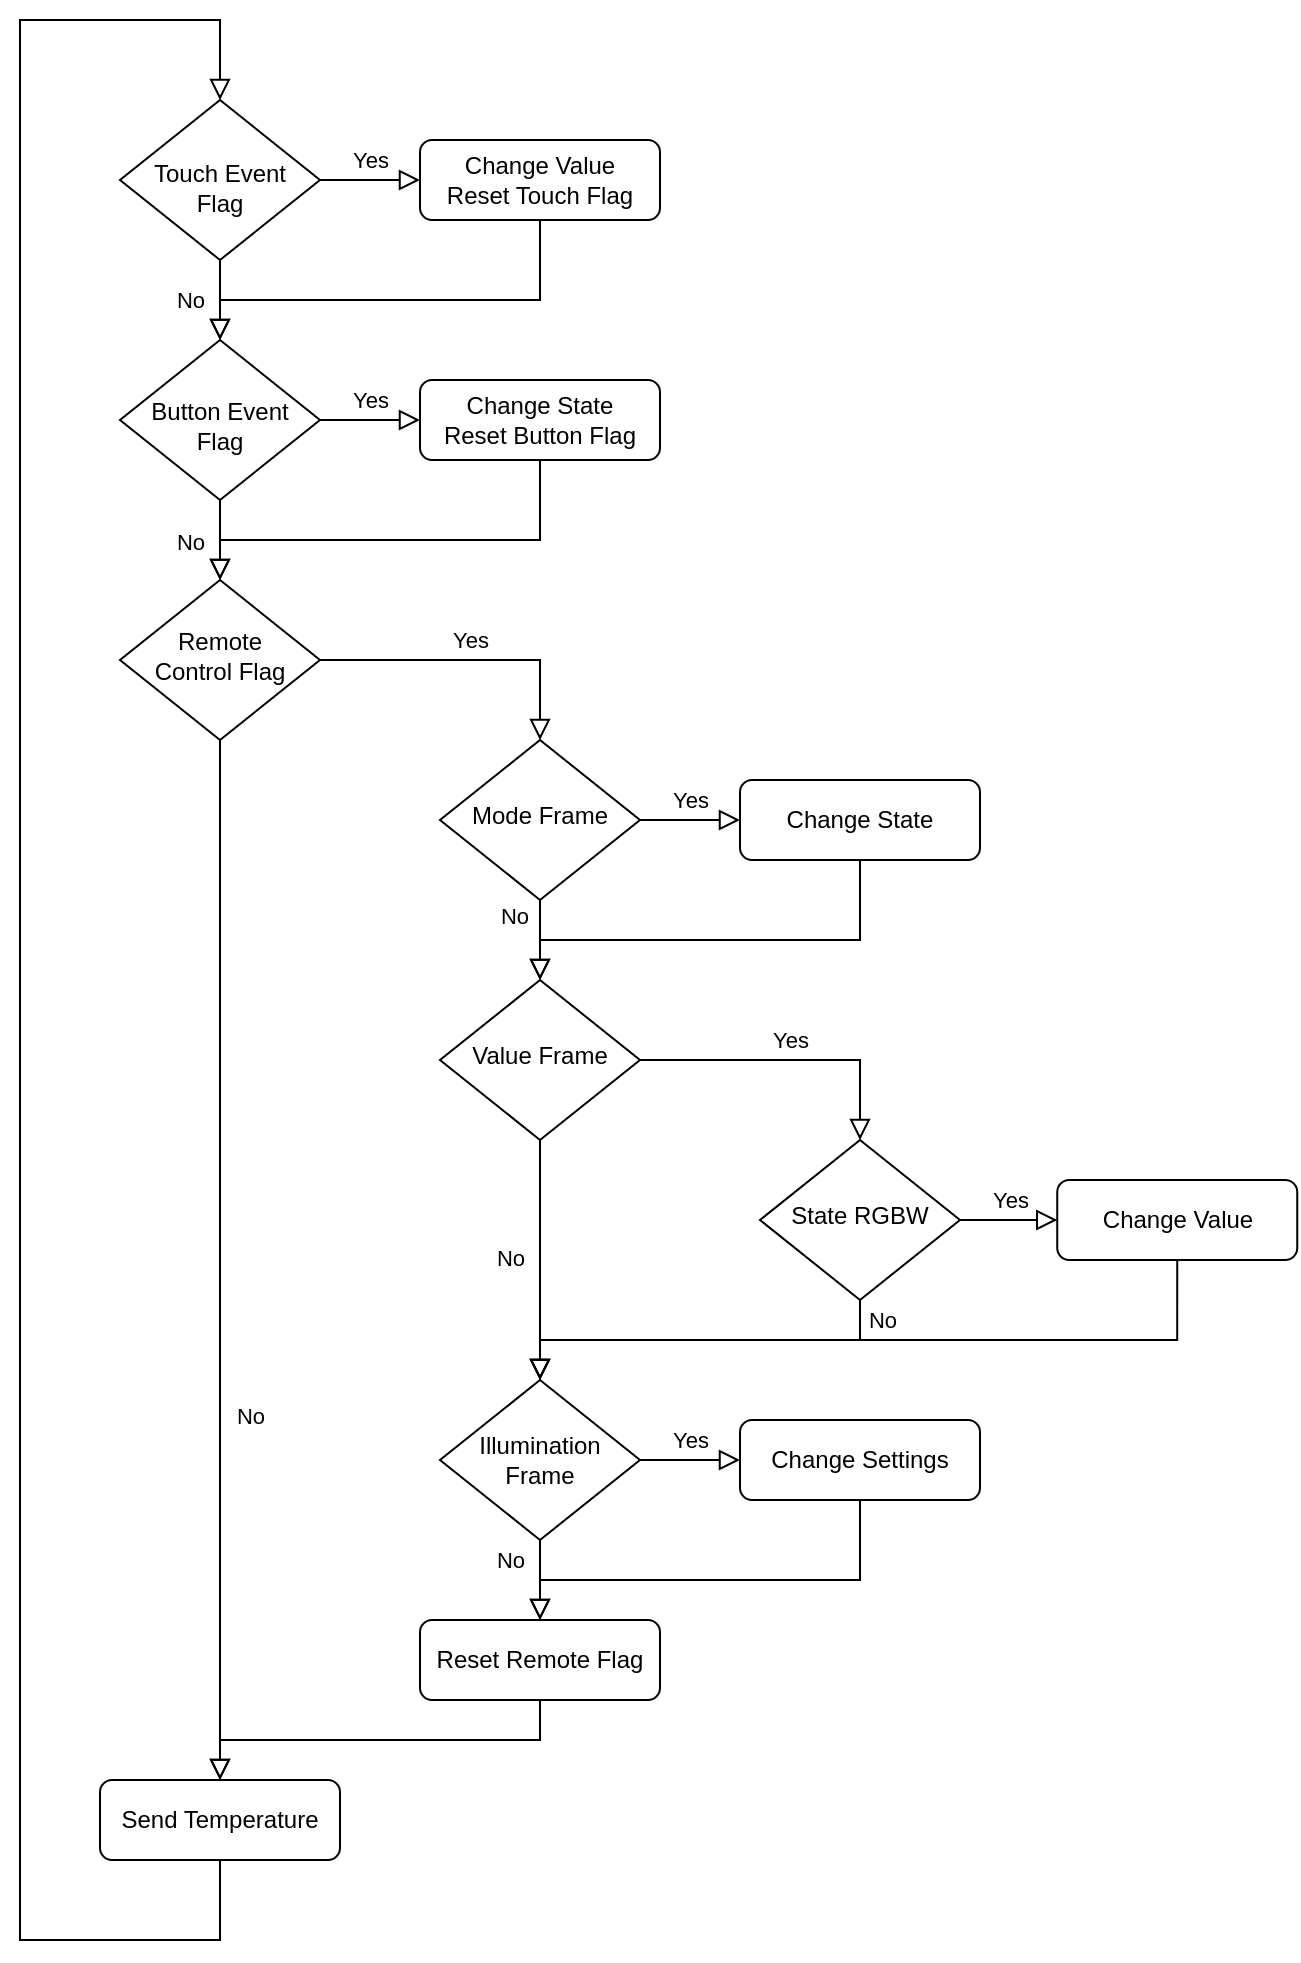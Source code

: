 <mxfile version="12.6.5" type="device"><diagram id="C5RBs43oDa-KdzZeNtuy" name="Page-1"><mxGraphModel dx="1089" dy="810" grid="1" gridSize="10" guides="1" tooltips="1" connect="1" arrows="1" fold="1" page="1" pageScale="1" pageWidth="827" pageHeight="1169" math="0" shadow="0"><root><mxCell id="WIyWlLk6GJQsqaUBKTNV-0"/><mxCell id="WIyWlLk6GJQsqaUBKTNV-1" parent="WIyWlLk6GJQsqaUBKTNV-0"/><mxCell id="WIyWlLk6GJQsqaUBKTNV-4" value="No" style="rounded=0;html=1;jettySize=auto;orthogonalLoop=1;fontSize=11;endArrow=block;endFill=0;endSize=8;strokeWidth=1;shadow=0;labelBackgroundColor=none;edgeStyle=orthogonalEdgeStyle;spacingLeft=-30;" parent="WIyWlLk6GJQsqaUBKTNV-1" source="WIyWlLk6GJQsqaUBKTNV-6" target="WIyWlLk6GJQsqaUBKTNV-10" edge="1"><mxGeometry relative="1" as="geometry"><mxPoint as="offset"/></mxGeometry></mxCell><mxCell id="WIyWlLk6GJQsqaUBKTNV-5" value="Yes" style="edgeStyle=orthogonalEdgeStyle;rounded=0;html=1;jettySize=auto;orthogonalLoop=1;fontSize=11;endArrow=block;endFill=0;endSize=8;strokeWidth=1;shadow=0;labelBackgroundColor=none;" parent="WIyWlLk6GJQsqaUBKTNV-1" source="WIyWlLk6GJQsqaUBKTNV-6" target="WIyWlLk6GJQsqaUBKTNV-7" edge="1"><mxGeometry y="10" relative="1" as="geometry"><mxPoint as="offset"/></mxGeometry></mxCell><mxCell id="WIyWlLk6GJQsqaUBKTNV-6" value="Touch Event Flag" style="rhombus;whiteSpace=wrap;html=1;shadow=0;fontFamily=Helvetica;fontSize=12;align=center;strokeWidth=1;spacing=6;spacingTop=8;" parent="WIyWlLk6GJQsqaUBKTNV-1" vertex="1"><mxGeometry x="170" y="160" width="100" height="80" as="geometry"/></mxCell><mxCell id="WIyWlLk6GJQsqaUBKTNV-7" value="Change Value&lt;br&gt;Reset Touch Flag" style="rounded=1;whiteSpace=wrap;html=1;fontSize=12;glass=0;strokeWidth=1;shadow=0;" parent="WIyWlLk6GJQsqaUBKTNV-1" vertex="1"><mxGeometry x="320" y="180" width="120" height="40" as="geometry"/></mxCell><mxCell id="WIyWlLk6GJQsqaUBKTNV-8" value="No" style="rounded=0;html=1;jettySize=auto;orthogonalLoop=1;fontSize=11;endArrow=block;endFill=0;endSize=8;strokeWidth=1;shadow=0;labelBackgroundColor=none;edgeStyle=orthogonalEdgeStyle;verticalAlign=bottom;entryX=0.5;entryY=0;entryDx=0;entryDy=0;spacingLeft=-30;" parent="WIyWlLk6GJQsqaUBKTNV-1" source="WIyWlLk6GJQsqaUBKTNV-10" target="XubqJPpi6QHe-uKFDTJk-0" edge="1"><mxGeometry x="0.5" relative="1" as="geometry"><mxPoint as="offset"/><mxPoint x="220" y="430" as="targetPoint"/></mxGeometry></mxCell><mxCell id="WIyWlLk6GJQsqaUBKTNV-9" value="Yes" style="edgeStyle=orthogonalEdgeStyle;rounded=0;html=1;jettySize=auto;orthogonalLoop=1;fontSize=11;endArrow=block;endFill=0;endSize=8;strokeWidth=1;shadow=0;labelBackgroundColor=none;" parent="WIyWlLk6GJQsqaUBKTNV-1" source="WIyWlLk6GJQsqaUBKTNV-10" target="WIyWlLk6GJQsqaUBKTNV-12" edge="1"><mxGeometry y="10" relative="1" as="geometry"><mxPoint as="offset"/></mxGeometry></mxCell><mxCell id="WIyWlLk6GJQsqaUBKTNV-10" value="Button Event Flag" style="rhombus;whiteSpace=wrap;html=1;shadow=0;fontFamily=Helvetica;fontSize=12;align=center;strokeWidth=1;spacing=6;spacingTop=5;verticalAlign=middle;" parent="WIyWlLk6GJQsqaUBKTNV-1" vertex="1"><mxGeometry x="170" y="280" width="100" height="80" as="geometry"/></mxCell><mxCell id="WIyWlLk6GJQsqaUBKTNV-12" value="Change State&lt;br&gt;Reset Button Flag" style="rounded=1;whiteSpace=wrap;html=1;fontSize=12;glass=0;strokeWidth=1;shadow=0;" parent="WIyWlLk6GJQsqaUBKTNV-1" vertex="1"><mxGeometry x="320" y="300" width="120" height="40" as="geometry"/></mxCell><mxCell id="XubqJPpi6QHe-uKFDTJk-0" value="Remote &lt;br&gt;Control Flag" style="rhombus;whiteSpace=wrap;html=1;shadow=0;fontFamily=Helvetica;fontSize=12;align=center;strokeWidth=1;spacing=6;spacingTop=-4;" parent="WIyWlLk6GJQsqaUBKTNV-1" vertex="1"><mxGeometry x="170" y="400" width="100" height="80" as="geometry"/></mxCell><mxCell id="XubqJPpi6QHe-uKFDTJk-1" value="Yes" style="edgeStyle=orthogonalEdgeStyle;rounded=0;html=1;jettySize=auto;orthogonalLoop=1;fontSize=11;endArrow=block;endFill=0;endSize=8;strokeWidth=1;shadow=0;labelBackgroundColor=none;exitX=1;exitY=0.5;exitDx=0;exitDy=0;entryX=0.5;entryY=0;entryDx=0;entryDy=0;" parent="WIyWlLk6GJQsqaUBKTNV-1" source="XubqJPpi6QHe-uKFDTJk-0" target="XubqJPpi6QHe-uKFDTJk-6" edge="1"><mxGeometry y="10" relative="1" as="geometry"><mxPoint as="offset"/><mxPoint x="280" y="330" as="sourcePoint"/><mxPoint x="320" y="440" as="targetPoint"/></mxGeometry></mxCell><mxCell id="XubqJPpi6QHe-uKFDTJk-3" value="No" style="rounded=0;html=1;jettySize=auto;orthogonalLoop=1;fontSize=11;endArrow=block;endFill=0;endSize=8;strokeWidth=1;shadow=0;labelBackgroundColor=none;edgeStyle=orthogonalEdgeStyle;verticalAlign=bottom;exitX=0.5;exitY=1;exitDx=0;exitDy=0;entryX=0.5;entryY=0;entryDx=0;entryDy=0;entryPerimeter=0;spacingLeft=-10;" parent="WIyWlLk6GJQsqaUBKTNV-1" source="XubqJPpi6QHe-uKFDTJk-0" target="XubqJPpi6QHe-uKFDTJk-4" edge="1"><mxGeometry x="0.333" y="20" relative="1" as="geometry"><mxPoint as="offset"/><mxPoint x="230" y="370" as="sourcePoint"/><mxPoint x="220" y="520" as="targetPoint"/></mxGeometry></mxCell><mxCell id="XubqJPpi6QHe-uKFDTJk-4" value="Send Temperature" style="rounded=1;whiteSpace=wrap;html=1;fontSize=12;glass=0;strokeWidth=1;shadow=0;" parent="WIyWlLk6GJQsqaUBKTNV-1" vertex="1"><mxGeometry x="160" y="1000" width="120" height="40" as="geometry"/></mxCell><mxCell id="XubqJPpi6QHe-uKFDTJk-5" value="" style="rounded=0;html=1;jettySize=auto;orthogonalLoop=1;fontSize=11;endArrow=block;endFill=0;endSize=8;strokeWidth=1;shadow=0;labelBackgroundColor=none;edgeStyle=orthogonalEdgeStyle;verticalAlign=bottom;exitX=0.5;exitY=1;exitDx=0;exitDy=0;entryX=0.5;entryY=0;entryDx=0;entryDy=0;" parent="WIyWlLk6GJQsqaUBKTNV-1" source="XubqJPpi6QHe-uKFDTJk-4" target="WIyWlLk6GJQsqaUBKTNV-6" edge="1"><mxGeometry x="0.333" y="20" relative="1" as="geometry"><mxPoint as="offset"/><mxPoint x="230" y="490" as="sourcePoint"/><mxPoint x="110" y="270" as="targetPoint"/><Array as="points"><mxPoint x="220" y="1080"/><mxPoint x="120" y="1080"/><mxPoint x="120" y="120"/><mxPoint x="220" y="120"/></Array></mxGeometry></mxCell><mxCell id="XubqJPpi6QHe-uKFDTJk-6" value="Mode Frame" style="rhombus;whiteSpace=wrap;html=1;shadow=0;fontFamily=Helvetica;fontSize=12;align=center;strokeWidth=1;spacing=6;spacingTop=-4;" parent="WIyWlLk6GJQsqaUBKTNV-1" vertex="1"><mxGeometry x="330" y="480" width="100" height="80" as="geometry"/></mxCell><mxCell id="XubqJPpi6QHe-uKFDTJk-7" value="Value Frame" style="rhombus;whiteSpace=wrap;html=1;shadow=0;fontFamily=Helvetica;fontSize=12;align=center;strokeWidth=1;spacing=6;spacingTop=-4;" parent="WIyWlLk6GJQsqaUBKTNV-1" vertex="1"><mxGeometry x="330" y="600" width="100" height="80" as="geometry"/></mxCell><mxCell id="XubqJPpi6QHe-uKFDTJk-8" value="Illumination Frame" style="rhombus;whiteSpace=wrap;html=1;shadow=0;fontFamily=Helvetica;fontSize=12;align=center;strokeWidth=1;spacing=6;spacingTop=0;" parent="WIyWlLk6GJQsqaUBKTNV-1" vertex="1"><mxGeometry x="330" y="800" width="100" height="80" as="geometry"/></mxCell><mxCell id="XubqJPpi6QHe-uKFDTJk-11" value="No" style="rounded=0;html=1;jettySize=auto;orthogonalLoop=1;fontSize=11;endArrow=block;endFill=0;endSize=8;strokeWidth=1;shadow=0;labelBackgroundColor=none;edgeStyle=orthogonalEdgeStyle;verticalAlign=bottom;exitX=0.5;exitY=1;exitDx=0;exitDy=0;entryX=0.5;entryY=0;entryDx=0;entryDy=0;spacingLeft=-67;spacing=12;" parent="WIyWlLk6GJQsqaUBKTNV-1" source="XubqJPpi6QHe-uKFDTJk-6" target="XubqJPpi6QHe-uKFDTJk-7" edge="1"><mxGeometry x="0.333" y="20" relative="1" as="geometry"><mxPoint as="offset"/><mxPoint x="230" y="490" as="sourcePoint"/><mxPoint x="230" y="530" as="targetPoint"/></mxGeometry></mxCell><mxCell id="XubqJPpi6QHe-uKFDTJk-12" value="No" style="rounded=0;html=1;jettySize=auto;orthogonalLoop=1;fontSize=11;endArrow=block;endFill=0;endSize=8;strokeWidth=1;shadow=0;labelBackgroundColor=none;edgeStyle=orthogonalEdgeStyle;verticalAlign=bottom;exitX=0.5;exitY=1;exitDx=0;exitDy=0;spacingTop=-8;spacing=14;spacingLeft=-30;entryX=0.5;entryY=0;entryDx=0;entryDy=0;" parent="WIyWlLk6GJQsqaUBKTNV-1" source="XubqJPpi6QHe-uKFDTJk-7" target="XubqJPpi6QHe-uKFDTJk-8" edge="1"><mxGeometry x="0.333" relative="1" as="geometry"><mxPoint as="offset"/><mxPoint x="378.0" y="680" as="sourcePoint"/><mxPoint x="350" y="790" as="targetPoint"/></mxGeometry></mxCell><mxCell id="XubqJPpi6QHe-uKFDTJk-13" value="Yes" style="edgeStyle=orthogonalEdgeStyle;rounded=0;html=1;jettySize=auto;orthogonalLoop=1;fontSize=11;endArrow=block;endFill=0;endSize=8;strokeWidth=1;shadow=0;labelBackgroundColor=none;exitX=1;exitY=0.5;exitDx=0;exitDy=0;entryX=0;entryY=0.5;entryDx=0;entryDy=0;" parent="WIyWlLk6GJQsqaUBKTNV-1" source="XubqJPpi6QHe-uKFDTJk-6" target="XubqJPpi6QHe-uKFDTJk-16" edge="1"><mxGeometry y="10" relative="1" as="geometry"><mxPoint as="offset"/><mxPoint x="280" y="330.0" as="sourcePoint"/><mxPoint x="480" y="520" as="targetPoint"/></mxGeometry></mxCell><mxCell id="XubqJPpi6QHe-uKFDTJk-14" value="Yes" style="edgeStyle=orthogonalEdgeStyle;rounded=0;html=1;jettySize=auto;orthogonalLoop=1;fontSize=11;endArrow=block;endFill=0;endSize=8;strokeWidth=1;shadow=0;labelBackgroundColor=none;exitX=1;exitY=0.5;exitDx=0;exitDy=0;entryX=0.5;entryY=0;entryDx=0;entryDy=0;" parent="WIyWlLk6GJQsqaUBKTNV-1" source="XubqJPpi6QHe-uKFDTJk-7" target="XubqJPpi6QHe-uKFDTJk-18" edge="1"><mxGeometry y="10" relative="1" as="geometry"><mxPoint as="offset"/><mxPoint x="440" y="530" as="sourcePoint"/><mxPoint x="480" y="640" as="targetPoint"/></mxGeometry></mxCell><mxCell id="XubqJPpi6QHe-uKFDTJk-15" value="Yes" style="edgeStyle=orthogonalEdgeStyle;rounded=0;html=1;jettySize=auto;orthogonalLoop=1;fontSize=11;endArrow=block;endFill=0;endSize=8;strokeWidth=1;shadow=0;labelBackgroundColor=none;exitX=1;exitY=0.5;exitDx=0;exitDy=0;entryX=0;entryY=0.5;entryDx=0;entryDy=0;" parent="WIyWlLk6GJQsqaUBKTNV-1" source="XubqJPpi6QHe-uKFDTJk-8" target="XubqJPpi6QHe-uKFDTJk-23" edge="1"><mxGeometry y="10" relative="1" as="geometry"><mxPoint as="offset"/><mxPoint x="450" y="540" as="sourcePoint"/><mxPoint x="480" y="840" as="targetPoint"/></mxGeometry></mxCell><mxCell id="XubqJPpi6QHe-uKFDTJk-16" value="Change State" style="rounded=1;whiteSpace=wrap;html=1;fontSize=12;glass=0;strokeWidth=1;shadow=0;" parent="WIyWlLk6GJQsqaUBKTNV-1" vertex="1"><mxGeometry x="480" y="500" width="120" height="40" as="geometry"/></mxCell><mxCell id="XubqJPpi6QHe-uKFDTJk-18" value="State RGBW" style="rhombus;whiteSpace=wrap;html=1;shadow=0;fontFamily=Helvetica;fontSize=12;align=center;strokeWidth=1;spacing=6;spacingTop=-4;" parent="WIyWlLk6GJQsqaUBKTNV-1" vertex="1"><mxGeometry x="490" y="680" width="100" height="80" as="geometry"/></mxCell><mxCell id="XubqJPpi6QHe-uKFDTJk-19" value="No" style="rounded=0;html=1;jettySize=auto;orthogonalLoop=1;fontSize=11;endArrow=block;endFill=0;endSize=8;strokeWidth=1;shadow=0;labelBackgroundColor=none;edgeStyle=orthogonalEdgeStyle;verticalAlign=bottom;exitX=0.5;exitY=1;exitDx=0;exitDy=0;entryX=0.5;entryY=0;entryDx=0;entryDy=0;spacing=13;spacingRight=-22;spacingTop=0;" parent="WIyWlLk6GJQsqaUBKTNV-1" source="XubqJPpi6QHe-uKFDTJk-18" target="XubqJPpi6QHe-uKFDTJk-8" edge="1"><mxGeometry x="-0.8" y="-10" relative="1" as="geometry"><mxPoint y="20" as="offset"/><mxPoint x="390" y="570" as="sourcePoint"/><mxPoint x="350" y="780" as="targetPoint"/><Array as="points"><mxPoint x="540" y="780"/><mxPoint x="380" y="780"/></Array></mxGeometry></mxCell><mxCell id="XubqJPpi6QHe-uKFDTJk-20" value="Yes" style="edgeStyle=orthogonalEdgeStyle;rounded=0;html=1;jettySize=auto;orthogonalLoop=1;fontSize=11;endArrow=block;endFill=0;endSize=8;strokeWidth=1;shadow=0;labelBackgroundColor=none;exitX=1;exitY=0.5;exitDx=0;exitDy=0;entryX=0;entryY=0.5;entryDx=0;entryDy=0;" parent="WIyWlLk6GJQsqaUBKTNV-1" source="XubqJPpi6QHe-uKFDTJk-18" target="XubqJPpi6QHe-uKFDTJk-21" edge="1"><mxGeometry y="10" relative="1" as="geometry"><mxPoint as="offset"/><mxPoint x="588.62" y="720" as="sourcePoint"/><mxPoint x="638.62" y="720" as="targetPoint"/></mxGeometry></mxCell><mxCell id="XubqJPpi6QHe-uKFDTJk-21" value="Change Value" style="rounded=1;whiteSpace=wrap;html=1;fontSize=12;glass=0;strokeWidth=1;shadow=0;" parent="WIyWlLk6GJQsqaUBKTNV-1" vertex="1"><mxGeometry x="638.62" y="700" width="120" height="40" as="geometry"/></mxCell><mxCell id="XubqJPpi6QHe-uKFDTJk-22" value="" style="rounded=0;html=1;jettySize=auto;orthogonalLoop=1;fontSize=11;endArrow=block;endFill=0;endSize=8;strokeWidth=1;shadow=0;labelBackgroundColor=none;edgeStyle=orthogonalEdgeStyle;verticalAlign=bottom;exitX=0.5;exitY=1;exitDx=0;exitDy=0;entryX=0.5;entryY=0;entryDx=0;entryDy=0;spacing=0;spacingRight=0;" parent="WIyWlLk6GJQsqaUBKTNV-1" source="XubqJPpi6QHe-uKFDTJk-21" target="XubqJPpi6QHe-uKFDTJk-8" edge="1"><mxGeometry x="0.333" y="20" relative="1" as="geometry"><mxPoint as="offset"/><mxPoint x="550" y="770" as="sourcePoint"/><mxPoint x="390" y="810" as="targetPoint"/><Array as="points"><mxPoint x="699" y="780"/><mxPoint x="380" y="780"/></Array></mxGeometry></mxCell><mxCell id="XubqJPpi6QHe-uKFDTJk-23" value="Change Settings" style="rounded=1;whiteSpace=wrap;html=1;fontSize=12;glass=0;strokeWidth=1;shadow=0;" parent="WIyWlLk6GJQsqaUBKTNV-1" vertex="1"><mxGeometry x="480" y="820" width="120" height="40" as="geometry"/></mxCell><mxCell id="XubqJPpi6QHe-uKFDTJk-24" value="" style="rounded=0;html=1;jettySize=auto;orthogonalLoop=1;fontSize=11;endArrow=block;endFill=0;endSize=8;strokeWidth=1;shadow=0;labelBackgroundColor=none;edgeStyle=orthogonalEdgeStyle;verticalAlign=bottom;exitX=0.5;exitY=1;exitDx=0;exitDy=0;entryX=0.5;entryY=0;entryDx=0;entryDy=0;" parent="WIyWlLk6GJQsqaUBKTNV-1" source="XubqJPpi6QHe-uKFDTJk-16" target="XubqJPpi6QHe-uKFDTJk-7" edge="1"><mxGeometry x="0.333" y="20" relative="1" as="geometry"><mxPoint as="offset"/><mxPoint x="390" y="570" as="sourcePoint"/><mxPoint x="440" y="590" as="targetPoint"/><Array as="points"><mxPoint x="540" y="580"/><mxPoint x="380" y="580"/></Array></mxGeometry></mxCell><mxCell id="XubqJPpi6QHe-uKFDTJk-25" value="" style="rounded=0;html=1;jettySize=auto;orthogonalLoop=1;fontSize=11;endArrow=block;endFill=0;endSize=8;strokeWidth=1;shadow=0;labelBackgroundColor=none;edgeStyle=orthogonalEdgeStyle;verticalAlign=bottom;exitX=0.5;exitY=1;exitDx=0;exitDy=0;entryX=0.5;entryY=0;entryDx=0;entryDy=0;" parent="WIyWlLk6GJQsqaUBKTNV-1" source="XubqJPpi6QHe-uKFDTJk-23" target="XubqJPpi6QHe-uKFDTJk-29" edge="1"><mxGeometry x="0.333" y="20" relative="1" as="geometry"><mxPoint as="offset"/><mxPoint x="550" y="880" as="sourcePoint"/><mxPoint x="390.0" y="940" as="targetPoint"/><Array as="points"><mxPoint x="540" y="900"/><mxPoint x="380" y="900"/></Array></mxGeometry></mxCell><mxCell id="XubqJPpi6QHe-uKFDTJk-26" value="" style="rounded=0;html=1;jettySize=auto;orthogonalLoop=1;fontSize=11;endArrow=block;endFill=0;endSize=8;strokeWidth=1;shadow=0;labelBackgroundColor=none;edgeStyle=orthogonalEdgeStyle;verticalAlign=bottom;exitX=0.5;exitY=1;exitDx=0;exitDy=0;entryX=0.5;entryY=0;entryDx=0;entryDy=0;spacingLeft=-30;spacing=12;" parent="WIyWlLk6GJQsqaUBKTNV-1" source="XubqJPpi6QHe-uKFDTJk-29" target="XubqJPpi6QHe-uKFDTJk-4" edge="1"><mxGeometry x="-0.8" y="-10" relative="1" as="geometry"><mxPoint y="20" as="offset"/><mxPoint x="390.0" y="570" as="sourcePoint"/><mxPoint x="390.0" y="610" as="targetPoint"/></mxGeometry></mxCell><mxCell id="XubqJPpi6QHe-uKFDTJk-27" value="" style="edgeStyle=orthogonalEdgeStyle;rounded=0;html=1;jettySize=auto;orthogonalLoop=1;fontSize=11;endArrow=block;endFill=0;endSize=8;strokeWidth=1;shadow=0;labelBackgroundColor=none;exitX=0.5;exitY=1;exitDx=0;exitDy=0;entryX=0.5;entryY=0;entryDx=0;entryDy=0;" parent="WIyWlLk6GJQsqaUBKTNV-1" source="WIyWlLk6GJQsqaUBKTNV-7" target="WIyWlLk6GJQsqaUBKTNV-10" edge="1"><mxGeometry y="10" relative="1" as="geometry"><mxPoint as="offset"/><mxPoint x="280" y="210.0" as="sourcePoint"/><mxPoint x="330" y="210.0" as="targetPoint"/><Array as="points"><mxPoint x="380" y="260"/><mxPoint x="220" y="260"/></Array></mxGeometry></mxCell><mxCell id="XubqJPpi6QHe-uKFDTJk-28" value="" style="edgeStyle=orthogonalEdgeStyle;rounded=0;html=1;jettySize=auto;orthogonalLoop=1;fontSize=11;endArrow=block;endFill=0;endSize=8;strokeWidth=1;shadow=0;labelBackgroundColor=none;exitX=0.5;exitY=1;exitDx=0;exitDy=0;entryX=0.5;entryY=0;entryDx=0;entryDy=0;" parent="WIyWlLk6GJQsqaUBKTNV-1" source="WIyWlLk6GJQsqaUBKTNV-12" target="XubqJPpi6QHe-uKFDTJk-0" edge="1"><mxGeometry y="10" relative="1" as="geometry"><mxPoint as="offset"/><mxPoint x="290" y="220.0" as="sourcePoint"/><mxPoint x="340" y="220.0" as="targetPoint"/><Array as="points"><mxPoint x="380" y="380"/><mxPoint x="220" y="380"/></Array></mxGeometry></mxCell><mxCell id="XubqJPpi6QHe-uKFDTJk-29" value="Reset Remote Flag" style="rounded=1;whiteSpace=wrap;html=1;fontSize=12;glass=0;strokeWidth=1;shadow=0;" parent="WIyWlLk6GJQsqaUBKTNV-1" vertex="1"><mxGeometry x="320" y="920" width="120" height="40" as="geometry"/></mxCell><mxCell id="XubqJPpi6QHe-uKFDTJk-30" value="No" style="rounded=0;html=1;jettySize=auto;orthogonalLoop=1;fontSize=11;endArrow=block;endFill=0;endSize=8;strokeWidth=1;shadow=0;labelBackgroundColor=none;edgeStyle=orthogonalEdgeStyle;verticalAlign=bottom;exitX=0.5;exitY=1;exitDx=0;exitDy=0;entryX=0.5;entryY=0;entryDx=0;entryDy=0;spacingLeft=-30;spacing=23;" parent="WIyWlLk6GJQsqaUBKTNV-1" source="XubqJPpi6QHe-uKFDTJk-8" target="XubqJPpi6QHe-uKFDTJk-29" edge="1"><mxGeometry x="1" relative="1" as="geometry"><mxPoint as="offset"/><mxPoint x="380" y="880.0" as="sourcePoint"/><mxPoint x="220" y="1000" as="targetPoint"/></mxGeometry></mxCell></root></mxGraphModel></diagram></mxfile>